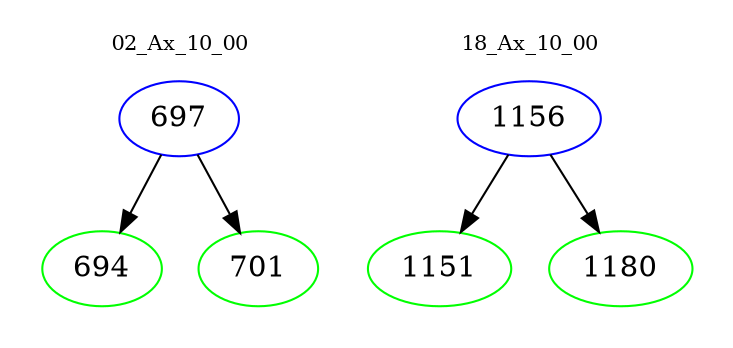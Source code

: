 digraph{
subgraph cluster_0 {
color = white
label = "02_Ax_10_00";
fontsize=10;
T0_697 [label="697", color="blue"]
T0_697 -> T0_694 [color="black"]
T0_694 [label="694", color="green"]
T0_697 -> T0_701 [color="black"]
T0_701 [label="701", color="green"]
}
subgraph cluster_1 {
color = white
label = "18_Ax_10_00";
fontsize=10;
T1_1156 [label="1156", color="blue"]
T1_1156 -> T1_1151 [color="black"]
T1_1151 [label="1151", color="green"]
T1_1156 -> T1_1180 [color="black"]
T1_1180 [label="1180", color="green"]
}
}
